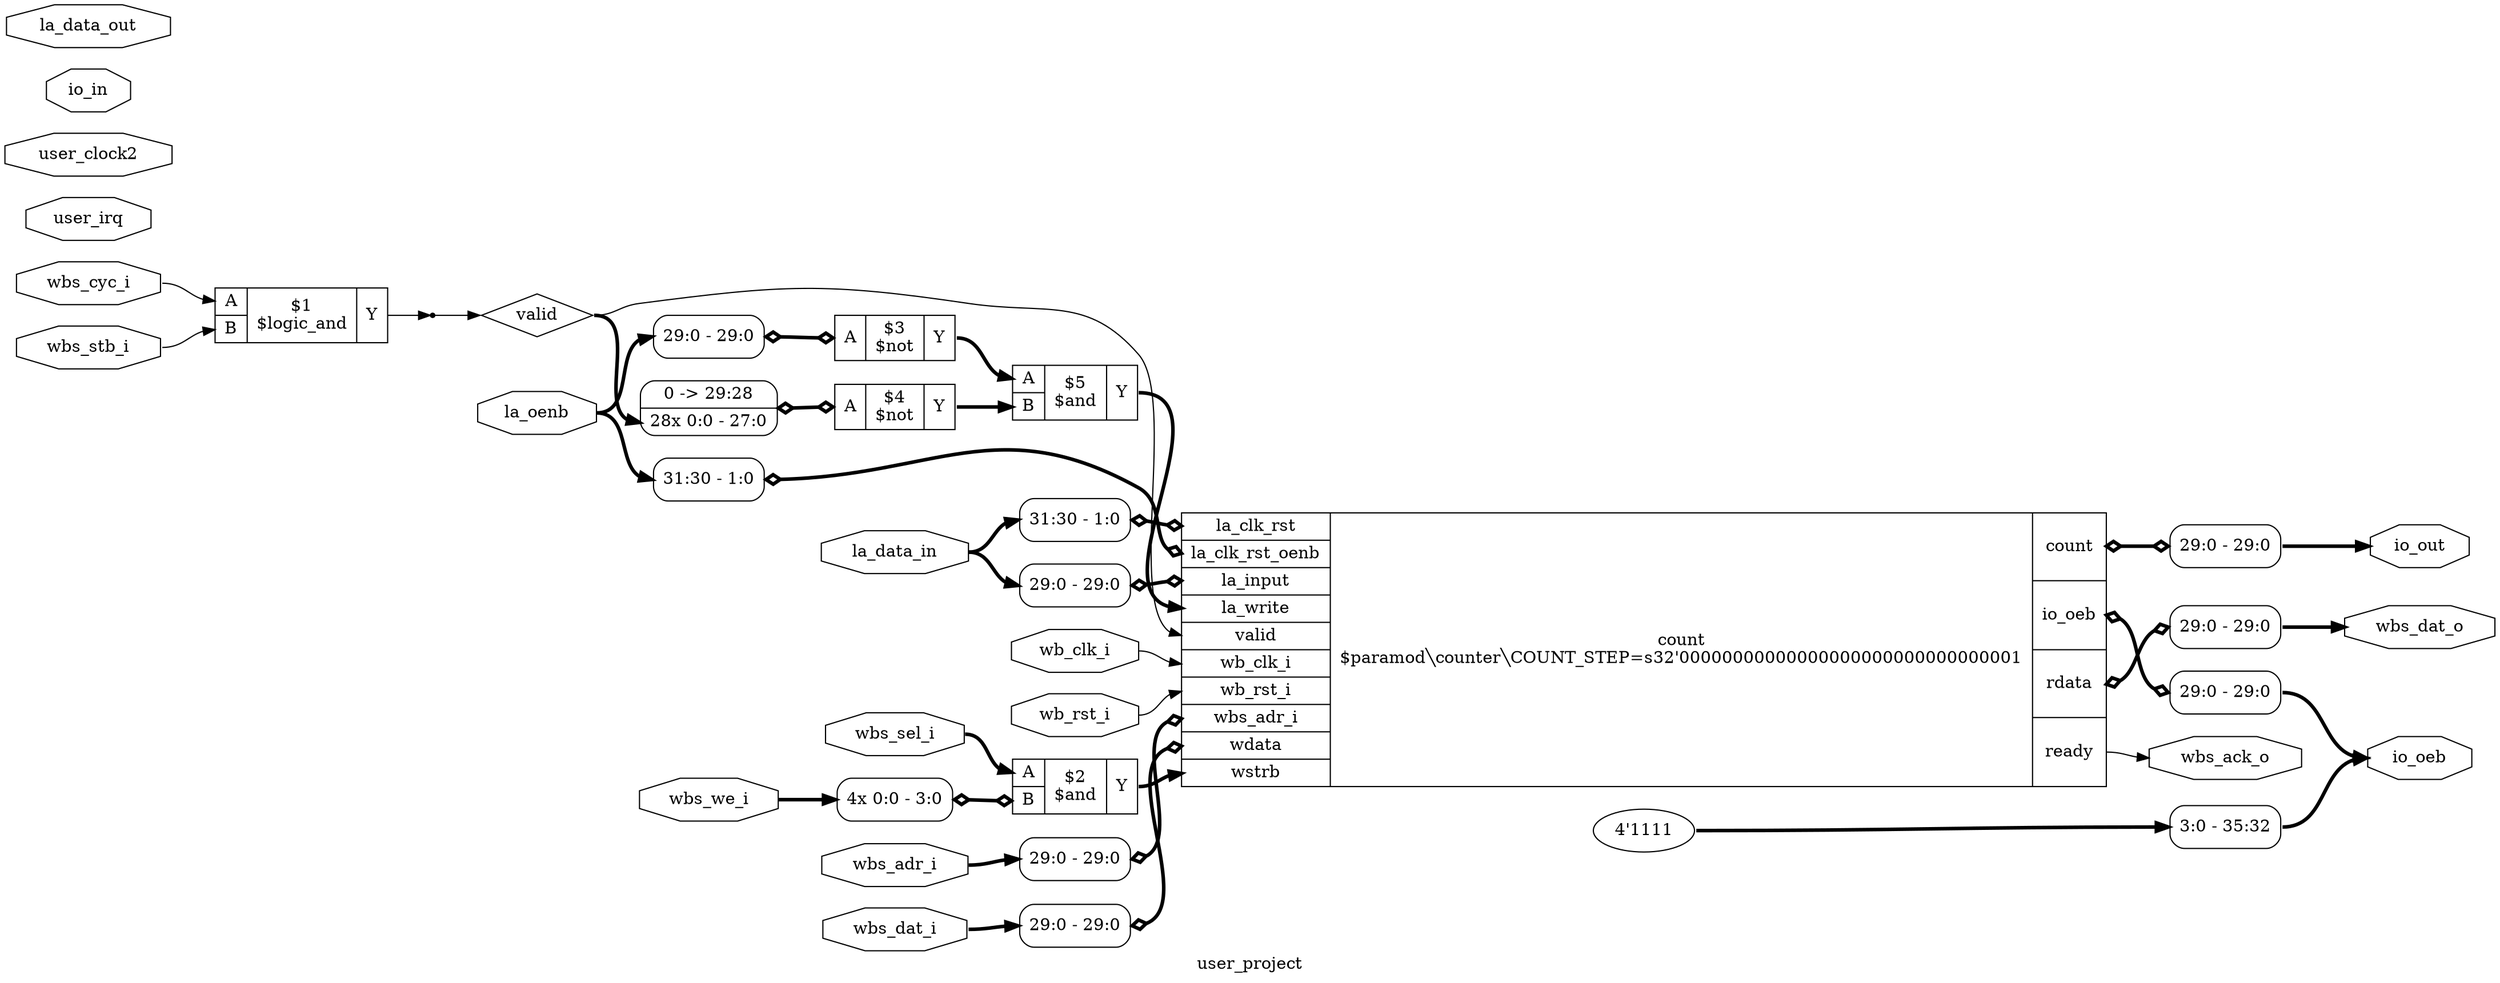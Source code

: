 digraph "user_project" {
label="user_project";
rankdir="LR";
remincross=true;
n6 [ shape=diamond, label="valid", color="black", fontcolor="black" ];
n7 [ shape=octagon, label="user_irq", color="black", fontcolor="black" ];
n8 [ shape=octagon, label="user_clock2", color="black", fontcolor="black" ];
n9 [ shape=octagon, label="io_oeb", color="black", fontcolor="black" ];
n10 [ shape=octagon, label="io_out", color="black", fontcolor="black" ];
n11 [ shape=octagon, label="io_in", color="black", fontcolor="black" ];
n12 [ shape=octagon, label="la_oenb", color="black", fontcolor="black" ];
n13 [ shape=octagon, label="la_data_out", color="black", fontcolor="black" ];
n14 [ shape=octagon, label="la_data_in", color="black", fontcolor="black" ];
n15 [ shape=octagon, label="wbs_dat_o", color="black", fontcolor="black" ];
n16 [ shape=octagon, label="wbs_ack_o", color="black", fontcolor="black" ];
n17 [ shape=octagon, label="wbs_adr_i", color="black", fontcolor="black" ];
n18 [ shape=octagon, label="wbs_dat_i", color="black", fontcolor="black" ];
n19 [ shape=octagon, label="wbs_sel_i", color="black", fontcolor="black" ];
n20 [ shape=octagon, label="wbs_we_i", color="black", fontcolor="black" ];
n21 [ shape=octagon, label="wbs_cyc_i", color="black", fontcolor="black" ];
n22 [ shape=octagon, label="wbs_stb_i", color="black", fontcolor="black" ];
n23 [ shape=octagon, label="wb_rst_i", color="black", fontcolor="black" ];
n24 [ shape=octagon, label="wb_clk_i", color="black", fontcolor="black" ];
c28 [ shape=record, label="{{<p25> A|<p26> B}|$5\n$and|{<p27> Y}}",  ];
c29 [ shape=record, label="{{<p25> A}|$4\n$not|{<p27> Y}}",  ];
x0 [ shape=record, style=rounded, label="0 -&gt; 29:28 |<s27> 28x 0:0 - 27:0 ", color="black", fontcolor="black" ];
x0:e -> c29:p25:w [arrowhead=odiamond, arrowtail=odiamond, dir=both, color="black", fontcolor="black", style="setlinewidth(3)", label=""];
c30 [ shape=record, label="{{<p25> A}|$3\n$not|{<p27> Y}}",  ];
x1 [ shape=record, style=rounded, label="<s0> 29:0 - 29:0 ", color="black", fontcolor="black" ];
x1:e -> c30:p25:w [arrowhead=odiamond, arrowtail=odiamond, dir=both, color="black", fontcolor="black", style="setlinewidth(3)", label=""];
c31 [ shape=record, label="{{<p25> A|<p26> B}|$2\n$and|{<p27> Y}}",  ];
x2 [ shape=record, style=rounded, label="<s3> 4x 0:0 - 3:0 ", color="black", fontcolor="black" ];
x2:e -> c31:p26:w [arrowhead=odiamond, arrowtail=odiamond, dir=both, color="black", fontcolor="black", style="setlinewidth(3)", label=""];
c38 [ shape=record, label="{{<p32> la_clk_rst|<p33> la_clk_rst_oenb|<p34> la_input|<p35> la_write|<p6> valid|<p24> wb_clk_i|<p23> wb_rst_i|<p17> wbs_adr_i|<p36> wdata|<p37> wstrb}|count\n$paramod&#9586;counter&#9586;COUNT_STEP=s32'00000000000000000000000000000001|{<p38> count|<p9> io_oeb|<p39> rdata|<p40> ready}}",  ];
x3 [ shape=record, style=rounded, label="<s0> 29:0 - 29:0 ", color="black", fontcolor="black" ];
c38:p9:e -> x3:w [arrowhead=odiamond, arrowtail=odiamond, dir=both, color="black", fontcolor="black", style="setlinewidth(3)", label=""];
x4 [ shape=record, style=rounded, label="<s0> 29:0 - 29:0 ", color="black", fontcolor="black" ];
c38:p38:e -> x4:w [arrowhead=odiamond, arrowtail=odiamond, dir=both, color="black", fontcolor="black", style="setlinewidth(3)", label=""];
x5 [ shape=record, style=rounded, label="<s0> 29:0 - 29:0 ", color="black", fontcolor="black" ];
c38:p39:e -> x5:w [arrowhead=odiamond, arrowtail=odiamond, dir=both, color="black", fontcolor="black", style="setlinewidth(3)", label=""];
x6 [ shape=record, style=rounded, label="<s0> 29:0 - 29:0 ", color="black", fontcolor="black" ];
x6:e -> c38:p34:w [arrowhead=odiamond, arrowtail=odiamond, dir=both, color="black", fontcolor="black", style="setlinewidth(3)", label=""];
x7 [ shape=record, style=rounded, label="<s0> 29:0 - 29:0 ", color="black", fontcolor="black" ];
x7:e -> c38:p17:w [arrowhead=odiamond, arrowtail=odiamond, dir=both, color="black", fontcolor="black", style="setlinewidth(3)", label=""];
x8 [ shape=record, style=rounded, label="<s0> 29:0 - 29:0 ", color="black", fontcolor="black" ];
x8:e -> c38:p36:w [arrowhead=odiamond, arrowtail=odiamond, dir=both, color="black", fontcolor="black", style="setlinewidth(3)", label=""];
x9 [ shape=record, style=rounded, label="<s0> 31:30 - 1:0 ", color="black", fontcolor="black" ];
x9:e -> c38:p33:w [arrowhead=odiamond, arrowtail=odiamond, dir=both, color="black", fontcolor="black", style="setlinewidth(3)", label=""];
x10 [ shape=record, style=rounded, label="<s0> 31:30 - 1:0 ", color="black", fontcolor="black" ];
x10:e -> c38:p32:w [arrowhead=odiamond, arrowtail=odiamond, dir=both, color="black", fontcolor="black", style="setlinewidth(3)", label=""];
c41 [ shape=record, label="{{<p25> A|<p26> B}|$1\n$logic_and|{<p27> Y}}",  ];
x11 [shape=point, ];
v12 [ label="4'1111" ];
x13 [ shape=record, style=rounded, label="<s0> 3:0 - 35:32 ", color="black", fontcolor="black" ];
c28:p27:e -> c38:p35:w [color="black", fontcolor="black", style="setlinewidth(3)", label=""];
x4:s0:e -> n10:w [color="black", fontcolor="black", style="setlinewidth(3)", label=""];
n12:e -> x1:s0:w [color="black", fontcolor="black", style="setlinewidth(3)", label=""];
n12:e -> x9:s0:w [color="black", fontcolor="black", style="setlinewidth(3)", label=""];
n14:e -> x10:s0:w [color="black", fontcolor="black", style="setlinewidth(3)", label=""];
n14:e -> x6:s0:w [color="black", fontcolor="black", style="setlinewidth(3)", label=""];
x5:s0:e -> n15:w [color="black", fontcolor="black", style="setlinewidth(3)", label=""];
c38:p40:e -> n16:w [color="black", fontcolor="black", label=""];
n17:e -> x7:s0:w [color="black", fontcolor="black", style="setlinewidth(3)", label=""];
n18:e -> x8:s0:w [color="black", fontcolor="black", style="setlinewidth(3)", label=""];
n19:e -> c31:p25:w [color="black", fontcolor="black", style="setlinewidth(3)", label=""];
c29:p27:e -> c28:p26:w [color="black", fontcolor="black", style="setlinewidth(3)", label=""];
n20:e -> x2:s3:w [color="black", fontcolor="black", style="setlinewidth(3)", label=""];
n21:e -> c41:p25:w [color="black", fontcolor="black", label=""];
n22:e -> c41:p26:w [color="black", fontcolor="black", label=""];
n23:e -> c38:p23:w [color="black", fontcolor="black", label=""];
n24:e -> c38:p24:w [color="black", fontcolor="black", label=""];
c30:p27:e -> c28:p25:w [color="black", fontcolor="black", style="setlinewidth(3)", label=""];
c31:p27:e -> c38:p37:w [color="black", fontcolor="black", style="setlinewidth(3)", label=""];
c41:p27:e -> x11:w [color="black", fontcolor="black", label=""];
x11:e -> n6:w [color="black", fontcolor="black", label=""];
n6:e -> c38:p6:w [color="black", fontcolor="black", label=""];
n6:e -> x0:s27:w [color="black", fontcolor="black", style="setlinewidth(3)", label=""];
x13:s0:e -> n9:w [color="black", fontcolor="black", style="setlinewidth(3)", label=""];
x3:s0:e -> n9:w [color="black", fontcolor="black", style="setlinewidth(3)", label=""];
v12:e -> x13:w [color="black", fontcolor="black", style="setlinewidth(3)", label=""];
}
